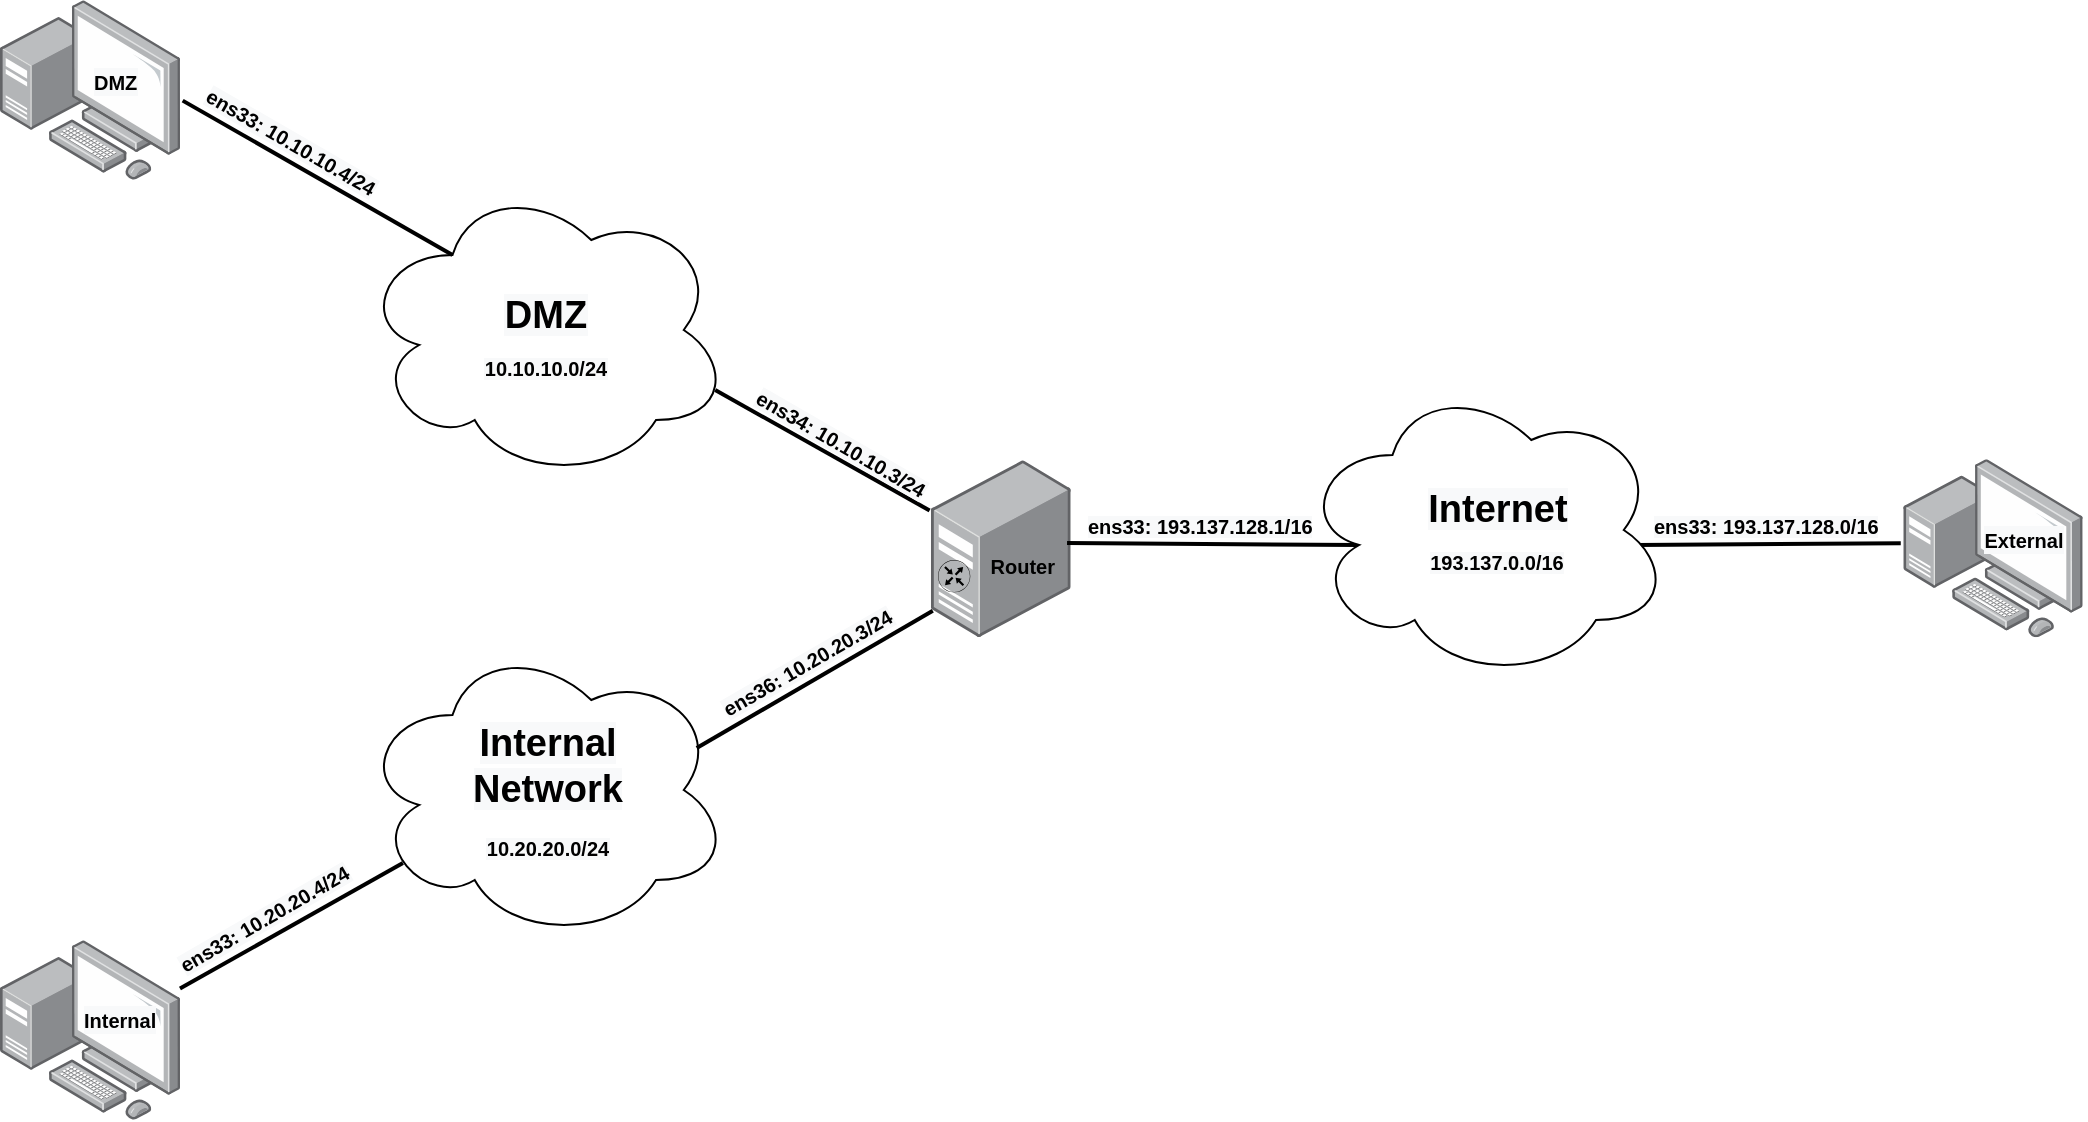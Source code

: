<mxfile version="17.4.2" type="device"><diagram id="i1itNVzCHufOJQDeqTJu" name="Page-1"><mxGraphModel dx="458" dy="873" grid="1" gridSize="10" guides="1" tooltips="1" connect="1" arrows="1" fold="1" page="1" pageScale="1" pageWidth="1100" pageHeight="850" math="0" shadow="0"><root><mxCell id="0"/><mxCell id="1" parent="0"/><mxCell id="37DsDB0FD8kh26F2dMAf-33" value="" style="points=[];aspect=fixed;html=1;align=center;shadow=0;dashed=0;image;image=img/lib/allied_telesis/computer_and_terminals/Personal_Computer_with_Server.svg;" parent="1" vertex="1"><mxGeometry x="50" y="620" width="90" height="90" as="geometry"/></mxCell><mxCell id="37DsDB0FD8kh26F2dMAf-35" value="" style="points=[[0.09,0.89,0,0,0]];aspect=fixed;html=1;align=center;shadow=0;dashed=0;image;image=img/lib/allied_telesis/computer_and_terminals/Server_Desktop.svg;" parent="1" vertex="1"><mxGeometry x="515.43" y="380" width="69.92" height="88.63" as="geometry"/></mxCell><mxCell id="37DsDB0FD8kh26F2dMAf-36" value="" style="points=[];aspect=fixed;html=1;align=center;shadow=0;dashed=0;image;image=img/lib/allied_telesis/computer_and_terminals/Personal_Computer_with_Server.svg;" parent="1" vertex="1"><mxGeometry x="50" y="150" width="90" height="90" as="geometry"/></mxCell><mxCell id="37DsDB0FD8kh26F2dMAf-38" value="" style="ellipse;shape=cloud;whiteSpace=wrap;html=1;" parent="1" vertex="1"><mxGeometry x="230" y="240" width="185" height="150" as="geometry"/></mxCell><mxCell id="37DsDB0FD8kh26F2dMAf-39" value="" style="ellipse;shape=cloud;whiteSpace=wrap;html=1;points=[[0.07,0.4,0,0,0],[0.13,0.77,0,0,0],[0.16,0.55,0,0,0],[0.25,0.25,0,0,0],[0.31,0.8,0,0,0],[0.4,0.1,0,0,0],[0.55,0.95,0,0,0],[0.63,0.2,0,0,0],[0.8,0.8,0,0,0],[0.88,0.5,0,0,0],[0.91,0.36,0,0,0],[0.96,0.7,0,0,0]];" parent="1" vertex="1"><mxGeometry x="230" y="470" width="185" height="150" as="geometry"/></mxCell><mxCell id="37DsDB0FD8kh26F2dMAf-40" value="" style="endArrow=none;html=1;rounded=0;entryX=0.116;entryY=0.743;entryDx=0;entryDy=0;entryPerimeter=0;exitX=1;exitY=0.27;exitDx=0;exitDy=0;exitPerimeter=0;strokeWidth=2;" parent="1" source="37DsDB0FD8kh26F2dMAf-33" target="37DsDB0FD8kh26F2dMAf-39" edge="1"><mxGeometry width="50" height="50" relative="1" as="geometry"><mxPoint x="130" y="670" as="sourcePoint"/><mxPoint x="260" y="590" as="targetPoint"/></mxGeometry></mxCell><mxCell id="37DsDB0FD8kh26F2dMAf-41" value="" style="endArrow=none;html=1;rounded=0;strokeWidth=2;entryX=0.25;entryY=0.25;entryDx=0;entryDy=0;entryPerimeter=0;exitX=1.015;exitY=0.559;exitDx=0;exitDy=0;exitPerimeter=0;" parent="1" source="37DsDB0FD8kh26F2dMAf-36" target="37DsDB0FD8kh26F2dMAf-38" edge="1"><mxGeometry width="50" height="50" relative="1" as="geometry"><mxPoint x="150" y="240" as="sourcePoint"/><mxPoint x="200" y="190" as="targetPoint"/></mxGeometry></mxCell><mxCell id="37DsDB0FD8kh26F2dMAf-42" value="" style="endArrow=none;html=1;rounded=0;strokeWidth=2;exitX=0.96;exitY=0.7;exitDx=0;exitDy=0;exitPerimeter=0;entryX=-0.009;entryY=0.285;entryDx=0;entryDy=0;entryPerimeter=0;" parent="1" source="37DsDB0FD8kh26F2dMAf-38" target="37DsDB0FD8kh26F2dMAf-35" edge="1"><mxGeometry width="50" height="50" relative="1" as="geometry"><mxPoint x="415" y="420" as="sourcePoint"/><mxPoint x="510" y="400" as="targetPoint"/></mxGeometry></mxCell><mxCell id="37DsDB0FD8kh26F2dMAf-43" value="" style="endArrow=none;html=1;rounded=0;strokeWidth=2;exitX=0.91;exitY=0.36;exitDx=0;exitDy=0;exitPerimeter=0;entryX=0.014;entryY=0.851;entryDx=0;entryDy=0;entryPerimeter=0;" parent="1" source="37DsDB0FD8kh26F2dMAf-39" target="37DsDB0FD8kh26F2dMAf-35" edge="1"><mxGeometry width="50" height="50" relative="1" as="geometry"><mxPoint x="420" y="540" as="sourcePoint"/><mxPoint x="520" y="460" as="targetPoint"/></mxGeometry></mxCell><mxCell id="37DsDB0FD8kh26F2dMAf-45" value="" style="endArrow=none;html=1;rounded=0;strokeWidth=2;exitX=1.088;exitY=0.125;exitDx=0;exitDy=0;exitPerimeter=0;entryX=0.16;entryY=0.55;entryDx=0;entryDy=0;entryPerimeter=0;" parent="1" source="37DsDB0FD8kh26F2dMAf-50" target="37DsDB0FD8kh26F2dMAf-34" edge="1"><mxGeometry width="50" height="50" relative="1" as="geometry"><mxPoint x="600" y="430" as="sourcePoint"/><mxPoint x="710" y="430" as="targetPoint"/></mxGeometry></mxCell><mxCell id="37DsDB0FD8kh26F2dMAf-47" value="" style="endArrow=none;html=1;rounded=0;strokeWidth=2;entryX=0.004;entryY=0.472;entryDx=0;entryDy=0;entryPerimeter=0;exitX=0.91;exitY=0.55;exitDx=0;exitDy=0;exitPerimeter=0;" parent="1" source="37DsDB0FD8kh26F2dMAf-34" target="37DsDB0FD8kh26F2dMAf-37" edge="1"><mxGeometry width="50" height="50" relative="1" as="geometry"><mxPoint x="860" y="424" as="sourcePoint"/><mxPoint x="930" y="399.13" as="targetPoint"/></mxGeometry></mxCell><mxCell id="37DsDB0FD8kh26F2dMAf-50" value="&lt;b style=&quot;color: rgb(0 , 0 , 0) ; font-family: &amp;#34;helvetica&amp;#34; ; font-size: 12px ; font-style: normal ; letter-spacing: normal ; text-indent: 0px ; text-transform: none ; word-spacing: 0px&quot;&gt;&lt;font style=&quot;font-size: 10px&quot;&gt;&amp;nbsp;Router&lt;/font&gt;&lt;/b&gt;" style="text;whiteSpace=wrap;html=1;align=center;" parent="1" vertex="1"><mxGeometry x="540" y="419" width="40" height="20" as="geometry"/></mxCell><mxCell id="37DsDB0FD8kh26F2dMAf-54" value="&lt;b style=&quot;color: rgb(0 , 0 , 0) ; font-style: normal ; letter-spacing: normal ; text-indent: 0px ; text-transform: none ; word-spacing: 0px ; font-family: &amp;#34;helvetica&amp;#34; ; font-size: 19px ; background-color: rgb(248 , 249 , 250)&quot;&gt;DMZ&lt;/b&gt;" style="text;whiteSpace=wrap;html=1;align=center;" parent="1" vertex="1"><mxGeometry x="282.5" y="289.63" width="80" height="30" as="geometry"/></mxCell><mxCell id="37DsDB0FD8kh26F2dMAf-55" value="&lt;b style=&quot;color: rgb(0 , 0 , 0) ; font-style: normal ; letter-spacing: normal ; text-indent: 0px ; text-transform: none ; word-spacing: 0px ; font-family: &amp;#34;helvetica&amp;#34; ; font-size: x-small ; background-color: rgb(248 , 249 , 250)&quot;&gt;10.10.10.0/24&lt;/b&gt;" style="text;whiteSpace=wrap;html=1;align=center;" parent="1" vertex="1"><mxGeometry x="288.75" y="319.63" width="67.5" height="30" as="geometry"/></mxCell><mxCell id="37DsDB0FD8kh26F2dMAf-56" value="&lt;b style=&quot;color: rgb(0 , 0 , 0) ; font-style: normal ; letter-spacing: normal ; text-indent: 0px ; text-transform: none ; word-spacing: 0px ; font-family: &amp;#34;helvetica&amp;#34; ; font-size: 19px ; background-color: rgb(248 , 249 , 250)&quot;&gt;Internal Network&lt;/b&gt;" style="text;whiteSpace=wrap;html=1;align=center;" parent="1" vertex="1"><mxGeometry x="255" y="504" width="137.5" height="50" as="geometry"/></mxCell><mxCell id="37DsDB0FD8kh26F2dMAf-57" value="&lt;b style=&quot;color: rgb(0 , 0 , 0) ; font-style: normal ; letter-spacing: normal ; text-indent: 0px ; text-transform: none ; word-spacing: 0px ; font-family: &amp;#34;helvetica&amp;#34; ; font-size: x-small ; background-color: rgb(248 , 249 , 250)&quot;&gt;10.20.20.0/24&lt;/b&gt;" style="text;whiteSpace=wrap;html=1;align=center;" parent="1" vertex="1"><mxGeometry x="278.75" y="560" width="90" height="20" as="geometry"/></mxCell><mxCell id="37DsDB0FD8kh26F2dMAf-60" value="&lt;b style=&quot;color: rgb(0 , 0 , 0) ; font-family: &amp;#34;helvetica&amp;#34; ; font-size: x-small ; font-style: normal ; letter-spacing: normal ; text-align: center ; text-indent: 0px ; text-transform: none ; word-spacing: 0px ; background-color: rgb(248 , 249 , 250)&quot;&gt;ens33: 193.137.128.0/16&lt;/b&gt;" style="text;whiteSpace=wrap;html=1;" parent="1" vertex="1"><mxGeometry x="875" y="399" width="116" height="24" as="geometry"/></mxCell><mxCell id="37DsDB0FD8kh26F2dMAf-62" value="&lt;b style=&quot;color: rgb(0 , 0 , 0) ; font-family: &amp;#34;helvetica&amp;#34; ; font-size: x-small ; font-style: normal ; letter-spacing: normal ; text-align: center ; text-indent: 0px ; text-transform: none ; word-spacing: 0px ; background-color: rgb(248 , 249 , 250)&quot;&gt;ens33: 193.137.128.1/16&lt;/b&gt;" style="text;whiteSpace=wrap;html=1;" parent="1" vertex="1"><mxGeometry x="592" y="399" width="119" height="30" as="geometry"/></mxCell><mxCell id="37DsDB0FD8kh26F2dMAf-65" value="&lt;b style=&quot;color: rgb(0 , 0 , 0) ; font-size: 12px ; font-style: normal ; letter-spacing: normal ; text-align: center ; text-indent: 0px ; text-transform: none ; word-spacing: 0px ; background-color: rgb(248 , 249 , 250) ; font-family: &amp;#34;helvetica&amp;#34;&quot;&gt;&lt;font style=&quot;font-size: 10px&quot;&gt;Internal&lt;/font&gt;&lt;/b&gt;" style="text;whiteSpace=wrap;html=1;" parent="1" vertex="1"><mxGeometry x="90" y="646" width="40" height="30" as="geometry"/></mxCell><mxCell id="37DsDB0FD8kh26F2dMAf-66" value="&lt;b style=&quot;color: rgb(0 , 0 , 0) ; font-size: 12px ; font-style: normal ; letter-spacing: normal ; text-indent: 0px ; text-transform: none ; word-spacing: 0px ; text-align: center ; background-color: rgb(248 , 249 , 250) ; font-family: &amp;#34;helvetica&amp;#34;&quot;&gt;&lt;font style=&quot;font-size: 10px&quot;&gt;DMZ&lt;/font&gt;&lt;/b&gt;" style="text;whiteSpace=wrap;html=1;" parent="1" vertex="1"><mxGeometry x="95" y="176.82" width="30" height="20.37" as="geometry"/></mxCell><mxCell id="37DsDB0FD8kh26F2dMAf-67" value="&lt;b style=&quot;color: rgb(0 , 0 , 0) ; font-family: &amp;#34;helvetica&amp;#34; ; font-size: x-small ; font-style: normal ; letter-spacing: normal ; text-align: center ; text-indent: 0px ; text-transform: none ; word-spacing: 0px ; background-color: rgb(248 , 249 , 250)&quot;&gt;ens34: 10.10.10.3/24&lt;/b&gt;" style="text;whiteSpace=wrap;html=1;rotation=30;" parent="1" vertex="1"><mxGeometry x="420.86" y="357.14" width="98.57" height="30" as="geometry"/></mxCell><mxCell id="37DsDB0FD8kh26F2dMAf-68" value="&lt;b style=&quot;color: rgb(0 , 0 , 0) ; font-family: &amp;#34;helvetica&amp;#34; ; font-size: x-small ; font-style: normal ; letter-spacing: normal ; text-align: center ; text-indent: 0px ; text-transform: none ; word-spacing: 0px ; background-color: rgb(248 , 249 , 250)&quot;&gt;ens36: 10.20.20.3/24&lt;/b&gt;" style="text;whiteSpace=wrap;html=1;rotation=-30;" parent="1" vertex="1"><mxGeometry x="403.82" y="466.12" width="105.16" height="28.63" as="geometry"/></mxCell><mxCell id="37DsDB0FD8kh26F2dMAf-69" value="&lt;b style=&quot;color: rgb(0 , 0 , 0) ; font-family: &amp;#34;helvetica&amp;#34; ; font-size: x-small ; font-style: normal ; letter-spacing: normal ; text-align: center ; text-indent: 0px ; text-transform: none ; word-spacing: 0px ; background-color: rgb(248 , 249 , 250)&quot;&gt;ens33: 10.10.10.4/24&lt;/b&gt;" style="text;whiteSpace=wrap;html=1;rotation=30;" parent="1" vertex="1"><mxGeometry x="145" y="209" width="110" height="30" as="geometry"/></mxCell><mxCell id="37DsDB0FD8kh26F2dMAf-70" value="&lt;b style=&quot;color: rgb(0 , 0 , 0) ; font-family: &amp;#34;helvetica&amp;#34; ; font-size: x-small ; font-style: normal ; letter-spacing: normal ; text-align: center ; text-indent: 0px ; text-transform: none ; word-spacing: 0px ; background-color: rgb(248 , 249 , 250)&quot;&gt;ens33: 10.20.20.4/24&lt;/b&gt;" style="text;whiteSpace=wrap;html=1;rotation=-30;" parent="1" vertex="1"><mxGeometry x="132" y="592" width="110" height="30" as="geometry"/></mxCell><mxCell id="37DsDB0FD8kh26F2dMAf-71" value="" style="group" parent="1" vertex="1" connectable="0"><mxGeometry x="1000" y="379.63" width="93" height="89" as="geometry"/></mxCell><mxCell id="37DsDB0FD8kh26F2dMAf-37" value="" style="points=[];aspect=fixed;html=1;align=center;shadow=0;dashed=0;image;image=img/lib/allied_telesis/computer_and_terminals/Personal_Computer_with_Server.svg;" parent="37DsDB0FD8kh26F2dMAf-71" vertex="1"><mxGeometry width="93" height="89" as="geometry"/></mxCell><mxCell id="37DsDB0FD8kh26F2dMAf-64" value="&lt;b style=&quot;color: rgb(0 , 0 , 0) ; font-size: 12px ; font-style: normal ; letter-spacing: normal ; text-indent: 0px ; text-transform: none ; word-spacing: 0px ; background-color: rgb(248 , 249 , 250) ; font-family: &amp;#34;helvetica&amp;#34;&quot;&gt;&lt;font style=&quot;font-size: 10px&quot;&gt;External&lt;/font&gt;&lt;/b&gt;" style="text;whiteSpace=wrap;html=1;align=center;" parent="37DsDB0FD8kh26F2dMAf-71" vertex="1"><mxGeometry x="32" y="26.37" width="60" height="30" as="geometry"/></mxCell><mxCell id="37DsDB0FD8kh26F2dMAf-72" value="" style="group" parent="1" vertex="1" connectable="0"><mxGeometry x="700" y="340" width="185" height="150" as="geometry"/></mxCell><mxCell id="37DsDB0FD8kh26F2dMAf-34" value="" style="ellipse;shape=cloud;whiteSpace=wrap;html=1;points=[[0.07,0.4,0,0,0],[0.13,0.77,0,0,0],[0.16,0.55,0,0,0],[0.25,0.25,0,0,0],[0.31,0.8,0,0,0],[0.4,0.1,0,0,0],[0.55,0.95,0,0,0],[0.63,0.2,0,0,0],[0.8,0.8,0,0,0],[0.88,0.25,0,0,0],[0.91,0.55,0,0,0],[0.96,0.7,0,0,0]];" parent="37DsDB0FD8kh26F2dMAf-72" vertex="1"><mxGeometry width="185" height="150" as="geometry"/></mxCell><mxCell id="37DsDB0FD8kh26F2dMAf-52" value="&lt;b style=&quot;color: rgb(0 , 0 , 0) ; font-family: &amp;#34;helvetica&amp;#34; ; font-size: 19px ; font-style: normal ; letter-spacing: normal ; text-indent: 0px ; text-transform: none ; word-spacing: 0px ; background-color: rgb(248 , 249 , 250)&quot;&gt;Internet&lt;/b&gt;" style="text;whiteSpace=wrap;html=1;align=center;" parent="37DsDB0FD8kh26F2dMAf-72" vertex="1"><mxGeometry x="48.5" y="46.5" width="100" height="30" as="geometry"/></mxCell><mxCell id="37DsDB0FD8kh26F2dMAf-53" value="&lt;b style=&quot;color: rgb(0 , 0 , 0) ; font-family: &amp;#34;helvetica&amp;#34; ; font-size: x-small ; font-style: normal ; letter-spacing: normal ; text-indent: 0px ; text-transform: none ; word-spacing: 0px ; background-color: rgb(248 , 249 , 250)&quot;&gt;193.137.0.0/16&lt;/b&gt;" style="text;whiteSpace=wrap;html=1;align=center;" parent="37DsDB0FD8kh26F2dMAf-72" vertex="1"><mxGeometry x="59.12" y="76.5" width="78.75" height="25" as="geometry"/></mxCell><mxCell id="37DsDB0FD8kh26F2dMAf-78" value="" style="sketch=0;points=[[0.5,0,0],[1,0.5,0],[0.5,1,0],[0,0.5,0],[0.145,0.145,0],[0.856,0.145,0],[0.855,0.856,0],[0.145,0.855,0]];verticalLabelPosition=bottom;html=1;verticalAlign=top;aspect=fixed;align=center;pointerEvents=1;shape=mxgraph.cisco19.rect;prIcon=router;fillColor=none;strokeColor=#000000;labelBackgroundColor=#F8F9FA;" parent="1" vertex="1"><mxGeometry x="519" y="430" width="16.15" height="16.15" as="geometry"/></mxCell></root></mxGraphModel></diagram></mxfile>